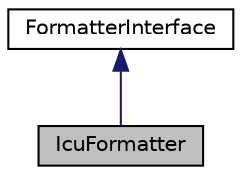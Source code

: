 digraph "IcuFormatter"
{
  edge [fontname="Helvetica",fontsize="10",labelfontname="Helvetica",labelfontsize="10"];
  node [fontname="Helvetica",fontsize="10",shape=record];
  Node1 [label="IcuFormatter",height=0.2,width=0.4,color="black", fillcolor="grey75", style="filled", fontcolor="black"];
  Node2 -> Node1 [dir="back",color="midnightblue",fontsize="10",style="solid",fontname="Helvetica"];
  Node2 [label="FormatterInterface",height=0.2,width=0.4,color="black", fillcolor="white", style="filled",URL="$interface_aura_1_1_intl_1_1_formatter_interface.html"];
}
